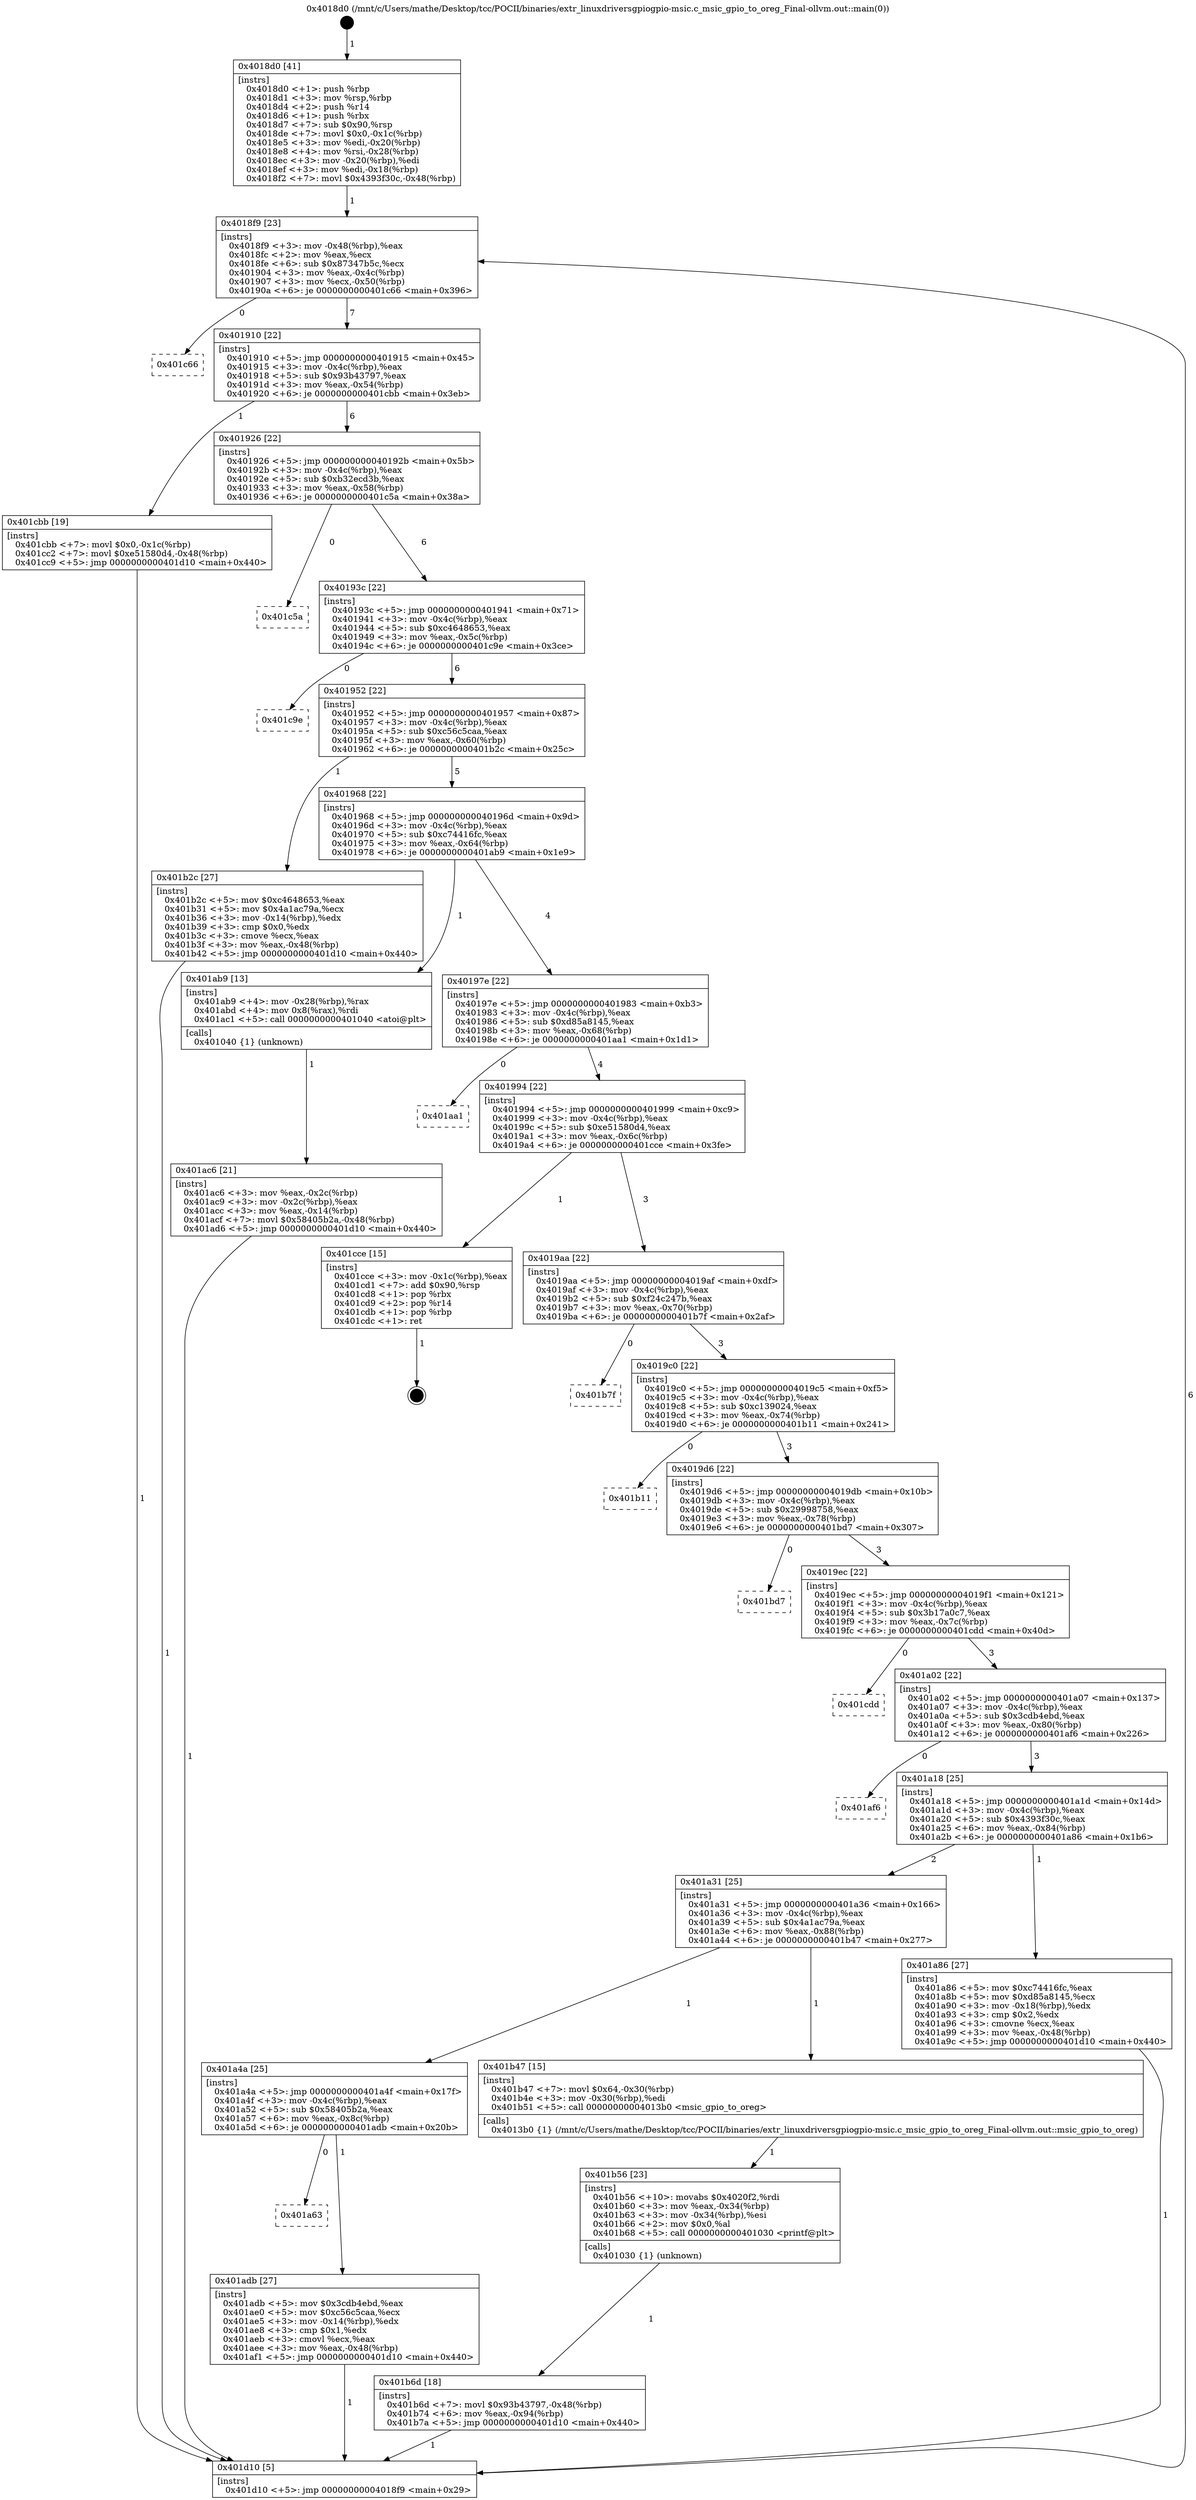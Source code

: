 digraph "0x4018d0" {
  label = "0x4018d0 (/mnt/c/Users/mathe/Desktop/tcc/POCII/binaries/extr_linuxdriversgpiogpio-msic.c_msic_gpio_to_oreg_Final-ollvm.out::main(0))"
  labelloc = "t"
  node[shape=record]

  Entry [label="",width=0.3,height=0.3,shape=circle,fillcolor=black,style=filled]
  "0x4018f9" [label="{
     0x4018f9 [23]\l
     | [instrs]\l
     &nbsp;&nbsp;0x4018f9 \<+3\>: mov -0x48(%rbp),%eax\l
     &nbsp;&nbsp;0x4018fc \<+2\>: mov %eax,%ecx\l
     &nbsp;&nbsp;0x4018fe \<+6\>: sub $0x87347b5c,%ecx\l
     &nbsp;&nbsp;0x401904 \<+3\>: mov %eax,-0x4c(%rbp)\l
     &nbsp;&nbsp;0x401907 \<+3\>: mov %ecx,-0x50(%rbp)\l
     &nbsp;&nbsp;0x40190a \<+6\>: je 0000000000401c66 \<main+0x396\>\l
  }"]
  "0x401c66" [label="{
     0x401c66\l
  }", style=dashed]
  "0x401910" [label="{
     0x401910 [22]\l
     | [instrs]\l
     &nbsp;&nbsp;0x401910 \<+5\>: jmp 0000000000401915 \<main+0x45\>\l
     &nbsp;&nbsp;0x401915 \<+3\>: mov -0x4c(%rbp),%eax\l
     &nbsp;&nbsp;0x401918 \<+5\>: sub $0x93b43797,%eax\l
     &nbsp;&nbsp;0x40191d \<+3\>: mov %eax,-0x54(%rbp)\l
     &nbsp;&nbsp;0x401920 \<+6\>: je 0000000000401cbb \<main+0x3eb\>\l
  }"]
  Exit [label="",width=0.3,height=0.3,shape=circle,fillcolor=black,style=filled,peripheries=2]
  "0x401cbb" [label="{
     0x401cbb [19]\l
     | [instrs]\l
     &nbsp;&nbsp;0x401cbb \<+7\>: movl $0x0,-0x1c(%rbp)\l
     &nbsp;&nbsp;0x401cc2 \<+7\>: movl $0xe51580d4,-0x48(%rbp)\l
     &nbsp;&nbsp;0x401cc9 \<+5\>: jmp 0000000000401d10 \<main+0x440\>\l
  }"]
  "0x401926" [label="{
     0x401926 [22]\l
     | [instrs]\l
     &nbsp;&nbsp;0x401926 \<+5\>: jmp 000000000040192b \<main+0x5b\>\l
     &nbsp;&nbsp;0x40192b \<+3\>: mov -0x4c(%rbp),%eax\l
     &nbsp;&nbsp;0x40192e \<+5\>: sub $0xb32ecd3b,%eax\l
     &nbsp;&nbsp;0x401933 \<+3\>: mov %eax,-0x58(%rbp)\l
     &nbsp;&nbsp;0x401936 \<+6\>: je 0000000000401c5a \<main+0x38a\>\l
  }"]
  "0x401b6d" [label="{
     0x401b6d [18]\l
     | [instrs]\l
     &nbsp;&nbsp;0x401b6d \<+7\>: movl $0x93b43797,-0x48(%rbp)\l
     &nbsp;&nbsp;0x401b74 \<+6\>: mov %eax,-0x94(%rbp)\l
     &nbsp;&nbsp;0x401b7a \<+5\>: jmp 0000000000401d10 \<main+0x440\>\l
  }"]
  "0x401c5a" [label="{
     0x401c5a\l
  }", style=dashed]
  "0x40193c" [label="{
     0x40193c [22]\l
     | [instrs]\l
     &nbsp;&nbsp;0x40193c \<+5\>: jmp 0000000000401941 \<main+0x71\>\l
     &nbsp;&nbsp;0x401941 \<+3\>: mov -0x4c(%rbp),%eax\l
     &nbsp;&nbsp;0x401944 \<+5\>: sub $0xc4648653,%eax\l
     &nbsp;&nbsp;0x401949 \<+3\>: mov %eax,-0x5c(%rbp)\l
     &nbsp;&nbsp;0x40194c \<+6\>: je 0000000000401c9e \<main+0x3ce\>\l
  }"]
  "0x401b56" [label="{
     0x401b56 [23]\l
     | [instrs]\l
     &nbsp;&nbsp;0x401b56 \<+10\>: movabs $0x4020f2,%rdi\l
     &nbsp;&nbsp;0x401b60 \<+3\>: mov %eax,-0x34(%rbp)\l
     &nbsp;&nbsp;0x401b63 \<+3\>: mov -0x34(%rbp),%esi\l
     &nbsp;&nbsp;0x401b66 \<+2\>: mov $0x0,%al\l
     &nbsp;&nbsp;0x401b68 \<+5\>: call 0000000000401030 \<printf@plt\>\l
     | [calls]\l
     &nbsp;&nbsp;0x401030 \{1\} (unknown)\l
  }"]
  "0x401c9e" [label="{
     0x401c9e\l
  }", style=dashed]
  "0x401952" [label="{
     0x401952 [22]\l
     | [instrs]\l
     &nbsp;&nbsp;0x401952 \<+5\>: jmp 0000000000401957 \<main+0x87\>\l
     &nbsp;&nbsp;0x401957 \<+3\>: mov -0x4c(%rbp),%eax\l
     &nbsp;&nbsp;0x40195a \<+5\>: sub $0xc56c5caa,%eax\l
     &nbsp;&nbsp;0x40195f \<+3\>: mov %eax,-0x60(%rbp)\l
     &nbsp;&nbsp;0x401962 \<+6\>: je 0000000000401b2c \<main+0x25c\>\l
  }"]
  "0x401a63" [label="{
     0x401a63\l
  }", style=dashed]
  "0x401b2c" [label="{
     0x401b2c [27]\l
     | [instrs]\l
     &nbsp;&nbsp;0x401b2c \<+5\>: mov $0xc4648653,%eax\l
     &nbsp;&nbsp;0x401b31 \<+5\>: mov $0x4a1ac79a,%ecx\l
     &nbsp;&nbsp;0x401b36 \<+3\>: mov -0x14(%rbp),%edx\l
     &nbsp;&nbsp;0x401b39 \<+3\>: cmp $0x0,%edx\l
     &nbsp;&nbsp;0x401b3c \<+3\>: cmove %ecx,%eax\l
     &nbsp;&nbsp;0x401b3f \<+3\>: mov %eax,-0x48(%rbp)\l
     &nbsp;&nbsp;0x401b42 \<+5\>: jmp 0000000000401d10 \<main+0x440\>\l
  }"]
  "0x401968" [label="{
     0x401968 [22]\l
     | [instrs]\l
     &nbsp;&nbsp;0x401968 \<+5\>: jmp 000000000040196d \<main+0x9d\>\l
     &nbsp;&nbsp;0x40196d \<+3\>: mov -0x4c(%rbp),%eax\l
     &nbsp;&nbsp;0x401970 \<+5\>: sub $0xc74416fc,%eax\l
     &nbsp;&nbsp;0x401975 \<+3\>: mov %eax,-0x64(%rbp)\l
     &nbsp;&nbsp;0x401978 \<+6\>: je 0000000000401ab9 \<main+0x1e9\>\l
  }"]
  "0x401adb" [label="{
     0x401adb [27]\l
     | [instrs]\l
     &nbsp;&nbsp;0x401adb \<+5\>: mov $0x3cdb4ebd,%eax\l
     &nbsp;&nbsp;0x401ae0 \<+5\>: mov $0xc56c5caa,%ecx\l
     &nbsp;&nbsp;0x401ae5 \<+3\>: mov -0x14(%rbp),%edx\l
     &nbsp;&nbsp;0x401ae8 \<+3\>: cmp $0x1,%edx\l
     &nbsp;&nbsp;0x401aeb \<+3\>: cmovl %ecx,%eax\l
     &nbsp;&nbsp;0x401aee \<+3\>: mov %eax,-0x48(%rbp)\l
     &nbsp;&nbsp;0x401af1 \<+5\>: jmp 0000000000401d10 \<main+0x440\>\l
  }"]
  "0x401ab9" [label="{
     0x401ab9 [13]\l
     | [instrs]\l
     &nbsp;&nbsp;0x401ab9 \<+4\>: mov -0x28(%rbp),%rax\l
     &nbsp;&nbsp;0x401abd \<+4\>: mov 0x8(%rax),%rdi\l
     &nbsp;&nbsp;0x401ac1 \<+5\>: call 0000000000401040 \<atoi@plt\>\l
     | [calls]\l
     &nbsp;&nbsp;0x401040 \{1\} (unknown)\l
  }"]
  "0x40197e" [label="{
     0x40197e [22]\l
     | [instrs]\l
     &nbsp;&nbsp;0x40197e \<+5\>: jmp 0000000000401983 \<main+0xb3\>\l
     &nbsp;&nbsp;0x401983 \<+3\>: mov -0x4c(%rbp),%eax\l
     &nbsp;&nbsp;0x401986 \<+5\>: sub $0xd85a8145,%eax\l
     &nbsp;&nbsp;0x40198b \<+3\>: mov %eax,-0x68(%rbp)\l
     &nbsp;&nbsp;0x40198e \<+6\>: je 0000000000401aa1 \<main+0x1d1\>\l
  }"]
  "0x401a4a" [label="{
     0x401a4a [25]\l
     | [instrs]\l
     &nbsp;&nbsp;0x401a4a \<+5\>: jmp 0000000000401a4f \<main+0x17f\>\l
     &nbsp;&nbsp;0x401a4f \<+3\>: mov -0x4c(%rbp),%eax\l
     &nbsp;&nbsp;0x401a52 \<+5\>: sub $0x58405b2a,%eax\l
     &nbsp;&nbsp;0x401a57 \<+6\>: mov %eax,-0x8c(%rbp)\l
     &nbsp;&nbsp;0x401a5d \<+6\>: je 0000000000401adb \<main+0x20b\>\l
  }"]
  "0x401aa1" [label="{
     0x401aa1\l
  }", style=dashed]
  "0x401994" [label="{
     0x401994 [22]\l
     | [instrs]\l
     &nbsp;&nbsp;0x401994 \<+5\>: jmp 0000000000401999 \<main+0xc9\>\l
     &nbsp;&nbsp;0x401999 \<+3\>: mov -0x4c(%rbp),%eax\l
     &nbsp;&nbsp;0x40199c \<+5\>: sub $0xe51580d4,%eax\l
     &nbsp;&nbsp;0x4019a1 \<+3\>: mov %eax,-0x6c(%rbp)\l
     &nbsp;&nbsp;0x4019a4 \<+6\>: je 0000000000401cce \<main+0x3fe\>\l
  }"]
  "0x401b47" [label="{
     0x401b47 [15]\l
     | [instrs]\l
     &nbsp;&nbsp;0x401b47 \<+7\>: movl $0x64,-0x30(%rbp)\l
     &nbsp;&nbsp;0x401b4e \<+3\>: mov -0x30(%rbp),%edi\l
     &nbsp;&nbsp;0x401b51 \<+5\>: call 00000000004013b0 \<msic_gpio_to_oreg\>\l
     | [calls]\l
     &nbsp;&nbsp;0x4013b0 \{1\} (/mnt/c/Users/mathe/Desktop/tcc/POCII/binaries/extr_linuxdriversgpiogpio-msic.c_msic_gpio_to_oreg_Final-ollvm.out::msic_gpio_to_oreg)\l
  }"]
  "0x401cce" [label="{
     0x401cce [15]\l
     | [instrs]\l
     &nbsp;&nbsp;0x401cce \<+3\>: mov -0x1c(%rbp),%eax\l
     &nbsp;&nbsp;0x401cd1 \<+7\>: add $0x90,%rsp\l
     &nbsp;&nbsp;0x401cd8 \<+1\>: pop %rbx\l
     &nbsp;&nbsp;0x401cd9 \<+2\>: pop %r14\l
     &nbsp;&nbsp;0x401cdb \<+1\>: pop %rbp\l
     &nbsp;&nbsp;0x401cdc \<+1\>: ret\l
  }"]
  "0x4019aa" [label="{
     0x4019aa [22]\l
     | [instrs]\l
     &nbsp;&nbsp;0x4019aa \<+5\>: jmp 00000000004019af \<main+0xdf\>\l
     &nbsp;&nbsp;0x4019af \<+3\>: mov -0x4c(%rbp),%eax\l
     &nbsp;&nbsp;0x4019b2 \<+5\>: sub $0xf24c247b,%eax\l
     &nbsp;&nbsp;0x4019b7 \<+3\>: mov %eax,-0x70(%rbp)\l
     &nbsp;&nbsp;0x4019ba \<+6\>: je 0000000000401b7f \<main+0x2af\>\l
  }"]
  "0x401ac6" [label="{
     0x401ac6 [21]\l
     | [instrs]\l
     &nbsp;&nbsp;0x401ac6 \<+3\>: mov %eax,-0x2c(%rbp)\l
     &nbsp;&nbsp;0x401ac9 \<+3\>: mov -0x2c(%rbp),%eax\l
     &nbsp;&nbsp;0x401acc \<+3\>: mov %eax,-0x14(%rbp)\l
     &nbsp;&nbsp;0x401acf \<+7\>: movl $0x58405b2a,-0x48(%rbp)\l
     &nbsp;&nbsp;0x401ad6 \<+5\>: jmp 0000000000401d10 \<main+0x440\>\l
  }"]
  "0x401b7f" [label="{
     0x401b7f\l
  }", style=dashed]
  "0x4019c0" [label="{
     0x4019c0 [22]\l
     | [instrs]\l
     &nbsp;&nbsp;0x4019c0 \<+5\>: jmp 00000000004019c5 \<main+0xf5\>\l
     &nbsp;&nbsp;0x4019c5 \<+3\>: mov -0x4c(%rbp),%eax\l
     &nbsp;&nbsp;0x4019c8 \<+5\>: sub $0xc139024,%eax\l
     &nbsp;&nbsp;0x4019cd \<+3\>: mov %eax,-0x74(%rbp)\l
     &nbsp;&nbsp;0x4019d0 \<+6\>: je 0000000000401b11 \<main+0x241\>\l
  }"]
  "0x4018d0" [label="{
     0x4018d0 [41]\l
     | [instrs]\l
     &nbsp;&nbsp;0x4018d0 \<+1\>: push %rbp\l
     &nbsp;&nbsp;0x4018d1 \<+3\>: mov %rsp,%rbp\l
     &nbsp;&nbsp;0x4018d4 \<+2\>: push %r14\l
     &nbsp;&nbsp;0x4018d6 \<+1\>: push %rbx\l
     &nbsp;&nbsp;0x4018d7 \<+7\>: sub $0x90,%rsp\l
     &nbsp;&nbsp;0x4018de \<+7\>: movl $0x0,-0x1c(%rbp)\l
     &nbsp;&nbsp;0x4018e5 \<+3\>: mov %edi,-0x20(%rbp)\l
     &nbsp;&nbsp;0x4018e8 \<+4\>: mov %rsi,-0x28(%rbp)\l
     &nbsp;&nbsp;0x4018ec \<+3\>: mov -0x20(%rbp),%edi\l
     &nbsp;&nbsp;0x4018ef \<+3\>: mov %edi,-0x18(%rbp)\l
     &nbsp;&nbsp;0x4018f2 \<+7\>: movl $0x4393f30c,-0x48(%rbp)\l
  }"]
  "0x401b11" [label="{
     0x401b11\l
  }", style=dashed]
  "0x4019d6" [label="{
     0x4019d6 [22]\l
     | [instrs]\l
     &nbsp;&nbsp;0x4019d6 \<+5\>: jmp 00000000004019db \<main+0x10b\>\l
     &nbsp;&nbsp;0x4019db \<+3\>: mov -0x4c(%rbp),%eax\l
     &nbsp;&nbsp;0x4019de \<+5\>: sub $0x29998758,%eax\l
     &nbsp;&nbsp;0x4019e3 \<+3\>: mov %eax,-0x78(%rbp)\l
     &nbsp;&nbsp;0x4019e6 \<+6\>: je 0000000000401bd7 \<main+0x307\>\l
  }"]
  "0x401d10" [label="{
     0x401d10 [5]\l
     | [instrs]\l
     &nbsp;&nbsp;0x401d10 \<+5\>: jmp 00000000004018f9 \<main+0x29\>\l
  }"]
  "0x401bd7" [label="{
     0x401bd7\l
  }", style=dashed]
  "0x4019ec" [label="{
     0x4019ec [22]\l
     | [instrs]\l
     &nbsp;&nbsp;0x4019ec \<+5\>: jmp 00000000004019f1 \<main+0x121\>\l
     &nbsp;&nbsp;0x4019f1 \<+3\>: mov -0x4c(%rbp),%eax\l
     &nbsp;&nbsp;0x4019f4 \<+5\>: sub $0x3b17a0c7,%eax\l
     &nbsp;&nbsp;0x4019f9 \<+3\>: mov %eax,-0x7c(%rbp)\l
     &nbsp;&nbsp;0x4019fc \<+6\>: je 0000000000401cdd \<main+0x40d\>\l
  }"]
  "0x401a31" [label="{
     0x401a31 [25]\l
     | [instrs]\l
     &nbsp;&nbsp;0x401a31 \<+5\>: jmp 0000000000401a36 \<main+0x166\>\l
     &nbsp;&nbsp;0x401a36 \<+3\>: mov -0x4c(%rbp),%eax\l
     &nbsp;&nbsp;0x401a39 \<+5\>: sub $0x4a1ac79a,%eax\l
     &nbsp;&nbsp;0x401a3e \<+6\>: mov %eax,-0x88(%rbp)\l
     &nbsp;&nbsp;0x401a44 \<+6\>: je 0000000000401b47 \<main+0x277\>\l
  }"]
  "0x401cdd" [label="{
     0x401cdd\l
  }", style=dashed]
  "0x401a02" [label="{
     0x401a02 [22]\l
     | [instrs]\l
     &nbsp;&nbsp;0x401a02 \<+5\>: jmp 0000000000401a07 \<main+0x137\>\l
     &nbsp;&nbsp;0x401a07 \<+3\>: mov -0x4c(%rbp),%eax\l
     &nbsp;&nbsp;0x401a0a \<+5\>: sub $0x3cdb4ebd,%eax\l
     &nbsp;&nbsp;0x401a0f \<+3\>: mov %eax,-0x80(%rbp)\l
     &nbsp;&nbsp;0x401a12 \<+6\>: je 0000000000401af6 \<main+0x226\>\l
  }"]
  "0x401a86" [label="{
     0x401a86 [27]\l
     | [instrs]\l
     &nbsp;&nbsp;0x401a86 \<+5\>: mov $0xc74416fc,%eax\l
     &nbsp;&nbsp;0x401a8b \<+5\>: mov $0xd85a8145,%ecx\l
     &nbsp;&nbsp;0x401a90 \<+3\>: mov -0x18(%rbp),%edx\l
     &nbsp;&nbsp;0x401a93 \<+3\>: cmp $0x2,%edx\l
     &nbsp;&nbsp;0x401a96 \<+3\>: cmovne %ecx,%eax\l
     &nbsp;&nbsp;0x401a99 \<+3\>: mov %eax,-0x48(%rbp)\l
     &nbsp;&nbsp;0x401a9c \<+5\>: jmp 0000000000401d10 \<main+0x440\>\l
  }"]
  "0x401af6" [label="{
     0x401af6\l
  }", style=dashed]
  "0x401a18" [label="{
     0x401a18 [25]\l
     | [instrs]\l
     &nbsp;&nbsp;0x401a18 \<+5\>: jmp 0000000000401a1d \<main+0x14d\>\l
     &nbsp;&nbsp;0x401a1d \<+3\>: mov -0x4c(%rbp),%eax\l
     &nbsp;&nbsp;0x401a20 \<+5\>: sub $0x4393f30c,%eax\l
     &nbsp;&nbsp;0x401a25 \<+6\>: mov %eax,-0x84(%rbp)\l
     &nbsp;&nbsp;0x401a2b \<+6\>: je 0000000000401a86 \<main+0x1b6\>\l
  }"]
  Entry -> "0x4018d0" [label=" 1"]
  "0x4018f9" -> "0x401c66" [label=" 0"]
  "0x4018f9" -> "0x401910" [label=" 7"]
  "0x401cce" -> Exit [label=" 1"]
  "0x401910" -> "0x401cbb" [label=" 1"]
  "0x401910" -> "0x401926" [label=" 6"]
  "0x401cbb" -> "0x401d10" [label=" 1"]
  "0x401926" -> "0x401c5a" [label=" 0"]
  "0x401926" -> "0x40193c" [label=" 6"]
  "0x401b6d" -> "0x401d10" [label=" 1"]
  "0x40193c" -> "0x401c9e" [label=" 0"]
  "0x40193c" -> "0x401952" [label=" 6"]
  "0x401b56" -> "0x401b6d" [label=" 1"]
  "0x401952" -> "0x401b2c" [label=" 1"]
  "0x401952" -> "0x401968" [label=" 5"]
  "0x401b47" -> "0x401b56" [label=" 1"]
  "0x401968" -> "0x401ab9" [label=" 1"]
  "0x401968" -> "0x40197e" [label=" 4"]
  "0x401b2c" -> "0x401d10" [label=" 1"]
  "0x40197e" -> "0x401aa1" [label=" 0"]
  "0x40197e" -> "0x401994" [label=" 4"]
  "0x401a4a" -> "0x401a63" [label=" 0"]
  "0x401994" -> "0x401cce" [label=" 1"]
  "0x401994" -> "0x4019aa" [label=" 3"]
  "0x401a4a" -> "0x401adb" [label=" 1"]
  "0x4019aa" -> "0x401b7f" [label=" 0"]
  "0x4019aa" -> "0x4019c0" [label=" 3"]
  "0x401a31" -> "0x401a4a" [label=" 1"]
  "0x4019c0" -> "0x401b11" [label=" 0"]
  "0x4019c0" -> "0x4019d6" [label=" 3"]
  "0x401a31" -> "0x401b47" [label=" 1"]
  "0x4019d6" -> "0x401bd7" [label=" 0"]
  "0x4019d6" -> "0x4019ec" [label=" 3"]
  "0x401adb" -> "0x401d10" [label=" 1"]
  "0x4019ec" -> "0x401cdd" [label=" 0"]
  "0x4019ec" -> "0x401a02" [label=" 3"]
  "0x401ac6" -> "0x401d10" [label=" 1"]
  "0x401a02" -> "0x401af6" [label=" 0"]
  "0x401a02" -> "0x401a18" [label=" 3"]
  "0x401ab9" -> "0x401ac6" [label=" 1"]
  "0x401a18" -> "0x401a86" [label=" 1"]
  "0x401a18" -> "0x401a31" [label=" 2"]
  "0x401a86" -> "0x401d10" [label=" 1"]
  "0x4018d0" -> "0x4018f9" [label=" 1"]
  "0x401d10" -> "0x4018f9" [label=" 6"]
}
